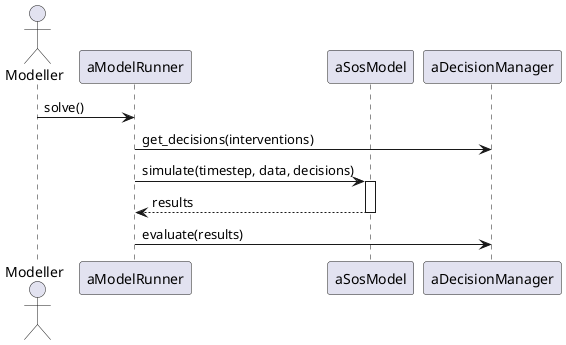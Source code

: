 @startuml

actor Modeller
participant aModelRunner
participant aSosModel
participant aDecisionManager

Modeller -> aModelRunner : solve()
aModelRunner -> aDecisionManager : get_decisions(interventions)
aModelRunner -> aSosModel : simulate(timestep, data, decisions)
activate aSosModel
aSosModel --> aModelRunner : results
deactivate aSosModel
aModelRunner -> aDecisionManager : evaluate(results)

@enduml